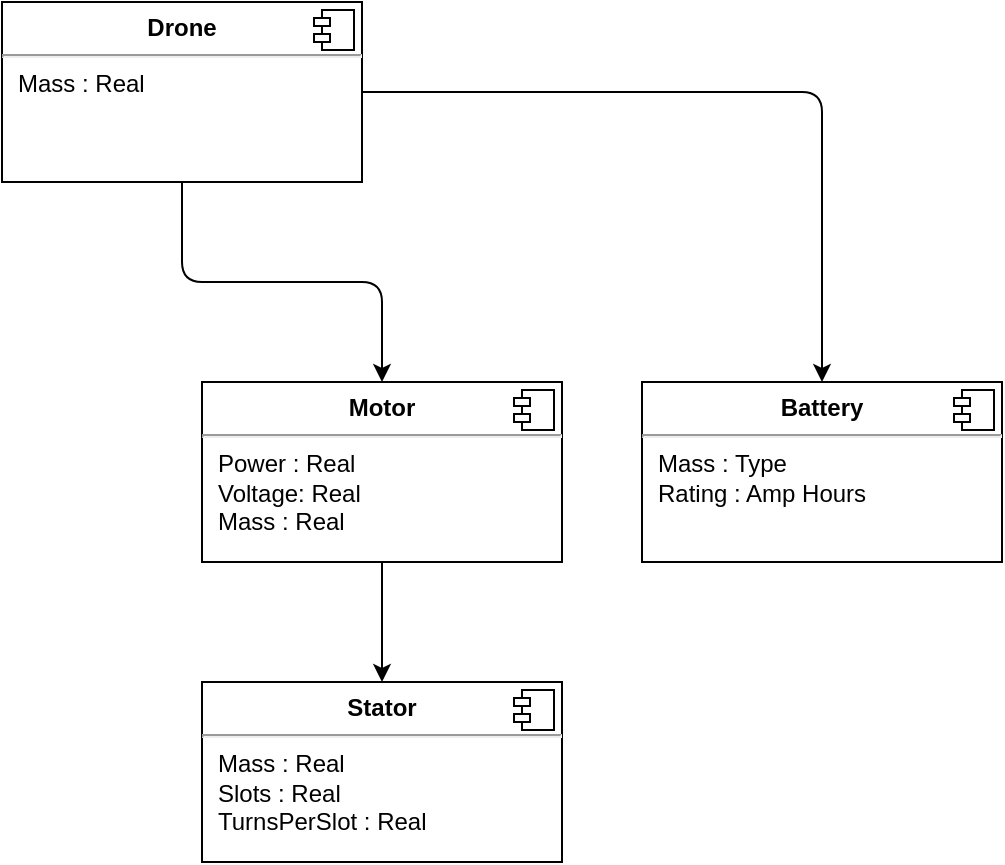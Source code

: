 <mxGraphModel dx="722" dy="709" grid="1" gridSize="10" guides="1" tooltips="1" connect="1" arrows="1" fold="1" page="1" pageScale="1" pageWidth="850" pageHeight="1100" background="#ffffff">
<root>

<mxCell id="0"/>
<mxCell id="1" parent="0"/>
<mxCell id="6" style="edgeStyle=orthogonalEdgeStyle; rounded=0; html=1; entryX=0.5; entryY=0; jettySize=auto; orthogonalLoop=1;" edge="1" parent="1" source="2" target="4">
<mxGeometry relative="1" as="geometry"/>
</mxCell>

<mxCell id="9" style="edgeStyle=orthogonalEdgeStyle; rounded=0; html=1; entryX=0.5; entryY=0; jettySize=auto;orthogonalLoop=1;" edge="1" parent="1" source="2" target="7">
<mxGeometry relative="1" as="geometry"/>
</mxCell>

<mxCell id="2" value="&lt;p style=&quot;margin: 0px ; margin-top: 6px ; text-align: center&quot;&gt;&lt;b&gt;Drone&lt;/b&gt;&lt;/p&gt;&lt;hr&gt;&lt;p style=&quot;margin: 0px ; margin-left: 8px&quot;&gt;Mass : Real&lt;br&gt;&lt;/p&gt;" style="align=left;overflow=fill;html=1;" vertex="1" parent="1">
<mxGeometry x="10" y="10" width="180" height="90" as="geometry"/>
</mxCell>

<mxCell id="3" value="" style="shape=component;jettyWidth=8;jettyHeight=4;" vertex="1" parent="2">
<mxGeometry x="1" width="20" height="20" relative="1" as="geometry">
<mxPoint x="-24" y="4" as="offset"/>
</mxGeometry>
</mxCell>

<mxCell id="12" style="edgeStyle=orthogonalEdgeStyle;rounded=0;html=1;exitX=0.5;exitY=1;entryX=0.5;entryY=0;jettySize=auto;orthogonalLoop=1;" edge="1" parent="1" source="4" target="10">
<mxGeometry relative="1" as="geometry"/>
</mxCell>

<mxCell id="4" value="&lt;p style=&quot;margin: 0px ; margin-top: 6px ; text-align: center&quot;&gt;&lt;b&gt;Motor&lt;/b&gt;&lt;/p&gt;&lt;hr&gt;&lt;p style=&quot;margin: 0px ; margin-left: 8px&quot;&gt;Power : Real&lt;br&gt;Voltage: Real&lt;/p&gt;&lt;p style=&quot;margin: 0px ; margin-left: 8px&quot;&gt;Mass : Real&lt;/p&gt;" style="align=left;overflow=fill;html=1;" vertex="1" parent="1">
<mxGeometry x="110" y="200" width="180" height="90" as="geometry"/>
</mxCell>

<mxCell id="5" value="" style="shape=component;jettyWidth=8;jettyHeight=4;" vertex="1" parent="4">
<mxGeometry x="1" width="20" height="20" relative="1" as="geometry">
<mxPoint x="-24" y="4" as="offset"/>
</mxGeometry>
</mxCell>

<mxCell id="7" value="&lt;p style=&quot;margin: 0px ; margin-top: 6px ; text-align: center&quot;&gt;&lt;b&gt;Battery&lt;/b&gt;&lt;/p&gt;&lt;hr&gt;&lt;p style=&quot;margin: 0px ; margin-left: 8px&quot;&gt;Mass : Type&lt;br&gt;Rating : Amp Hours&lt;/p&gt;" style="align=left;overflow=fill;html=1;" vertex="1" parent="1">
<mxGeometry x="330" y="200" width="180" height="90" as="geometry"/>
</mxCell>

<mxCell id="8" value="" style="shape=component;jettyWidth=8;jettyHeight=4;" vertex="1" parent="7">
<mxGeometry x="1" width="20" height="20" relative="1" as="geometry">
<mxPoint x="-24" y="4" as="offset"/>
</mxGeometry>
</mxCell>

<mxCell id="10" value="&lt;p style=&quot;margin: 0px ; margin-top: 6px ; text-align: center&quot;&gt;&lt;b&gt;Stator&lt;/b&gt;&lt;/p&gt;&lt;hr&gt;&lt;p style=&quot;margin: 0px ; margin-left: 8px&quot;&gt;Mass : Real&lt;/p&gt;&lt;p style=&quot;margin: 0px ; margin-left: 8px&quot;&gt;Slots : Real&lt;/p&gt;&lt;p style=&quot;margin: 0px ; margin-left: 8px&quot;&gt;TurnsPerSlot : Real&lt;/p&gt;" style="align=left;overflow=fill;html=1;comic=0;rounded=0;glass=0;" vertex="1" parent="1">
<mxGeometry x="110" y="350" width="180" height="90" as="geometry"/>
</mxCell>

<mxCell id="11" value="" style="shape=component;jettyWidth=8;jettyHeight=4;" vertex="1" parent="10">
<mxGeometry x="1" width="20" height="20" relative="1" as="geometry">
<mxPoint x="-24" y="4" as="offset"/>
</mxGeometry>
</mxCell>

</root>
</mxGraphModel>